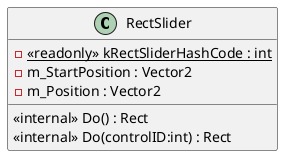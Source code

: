 @startuml
class RectSlider {
    - {static} <<readonly>> kRectSliderHashCode : int
    - m_StartPosition : Vector2
    - m_Position : Vector2
    <<internal>> Do() : Rect
    <<internal>> Do(controlID:int) : Rect
}
@enduml
